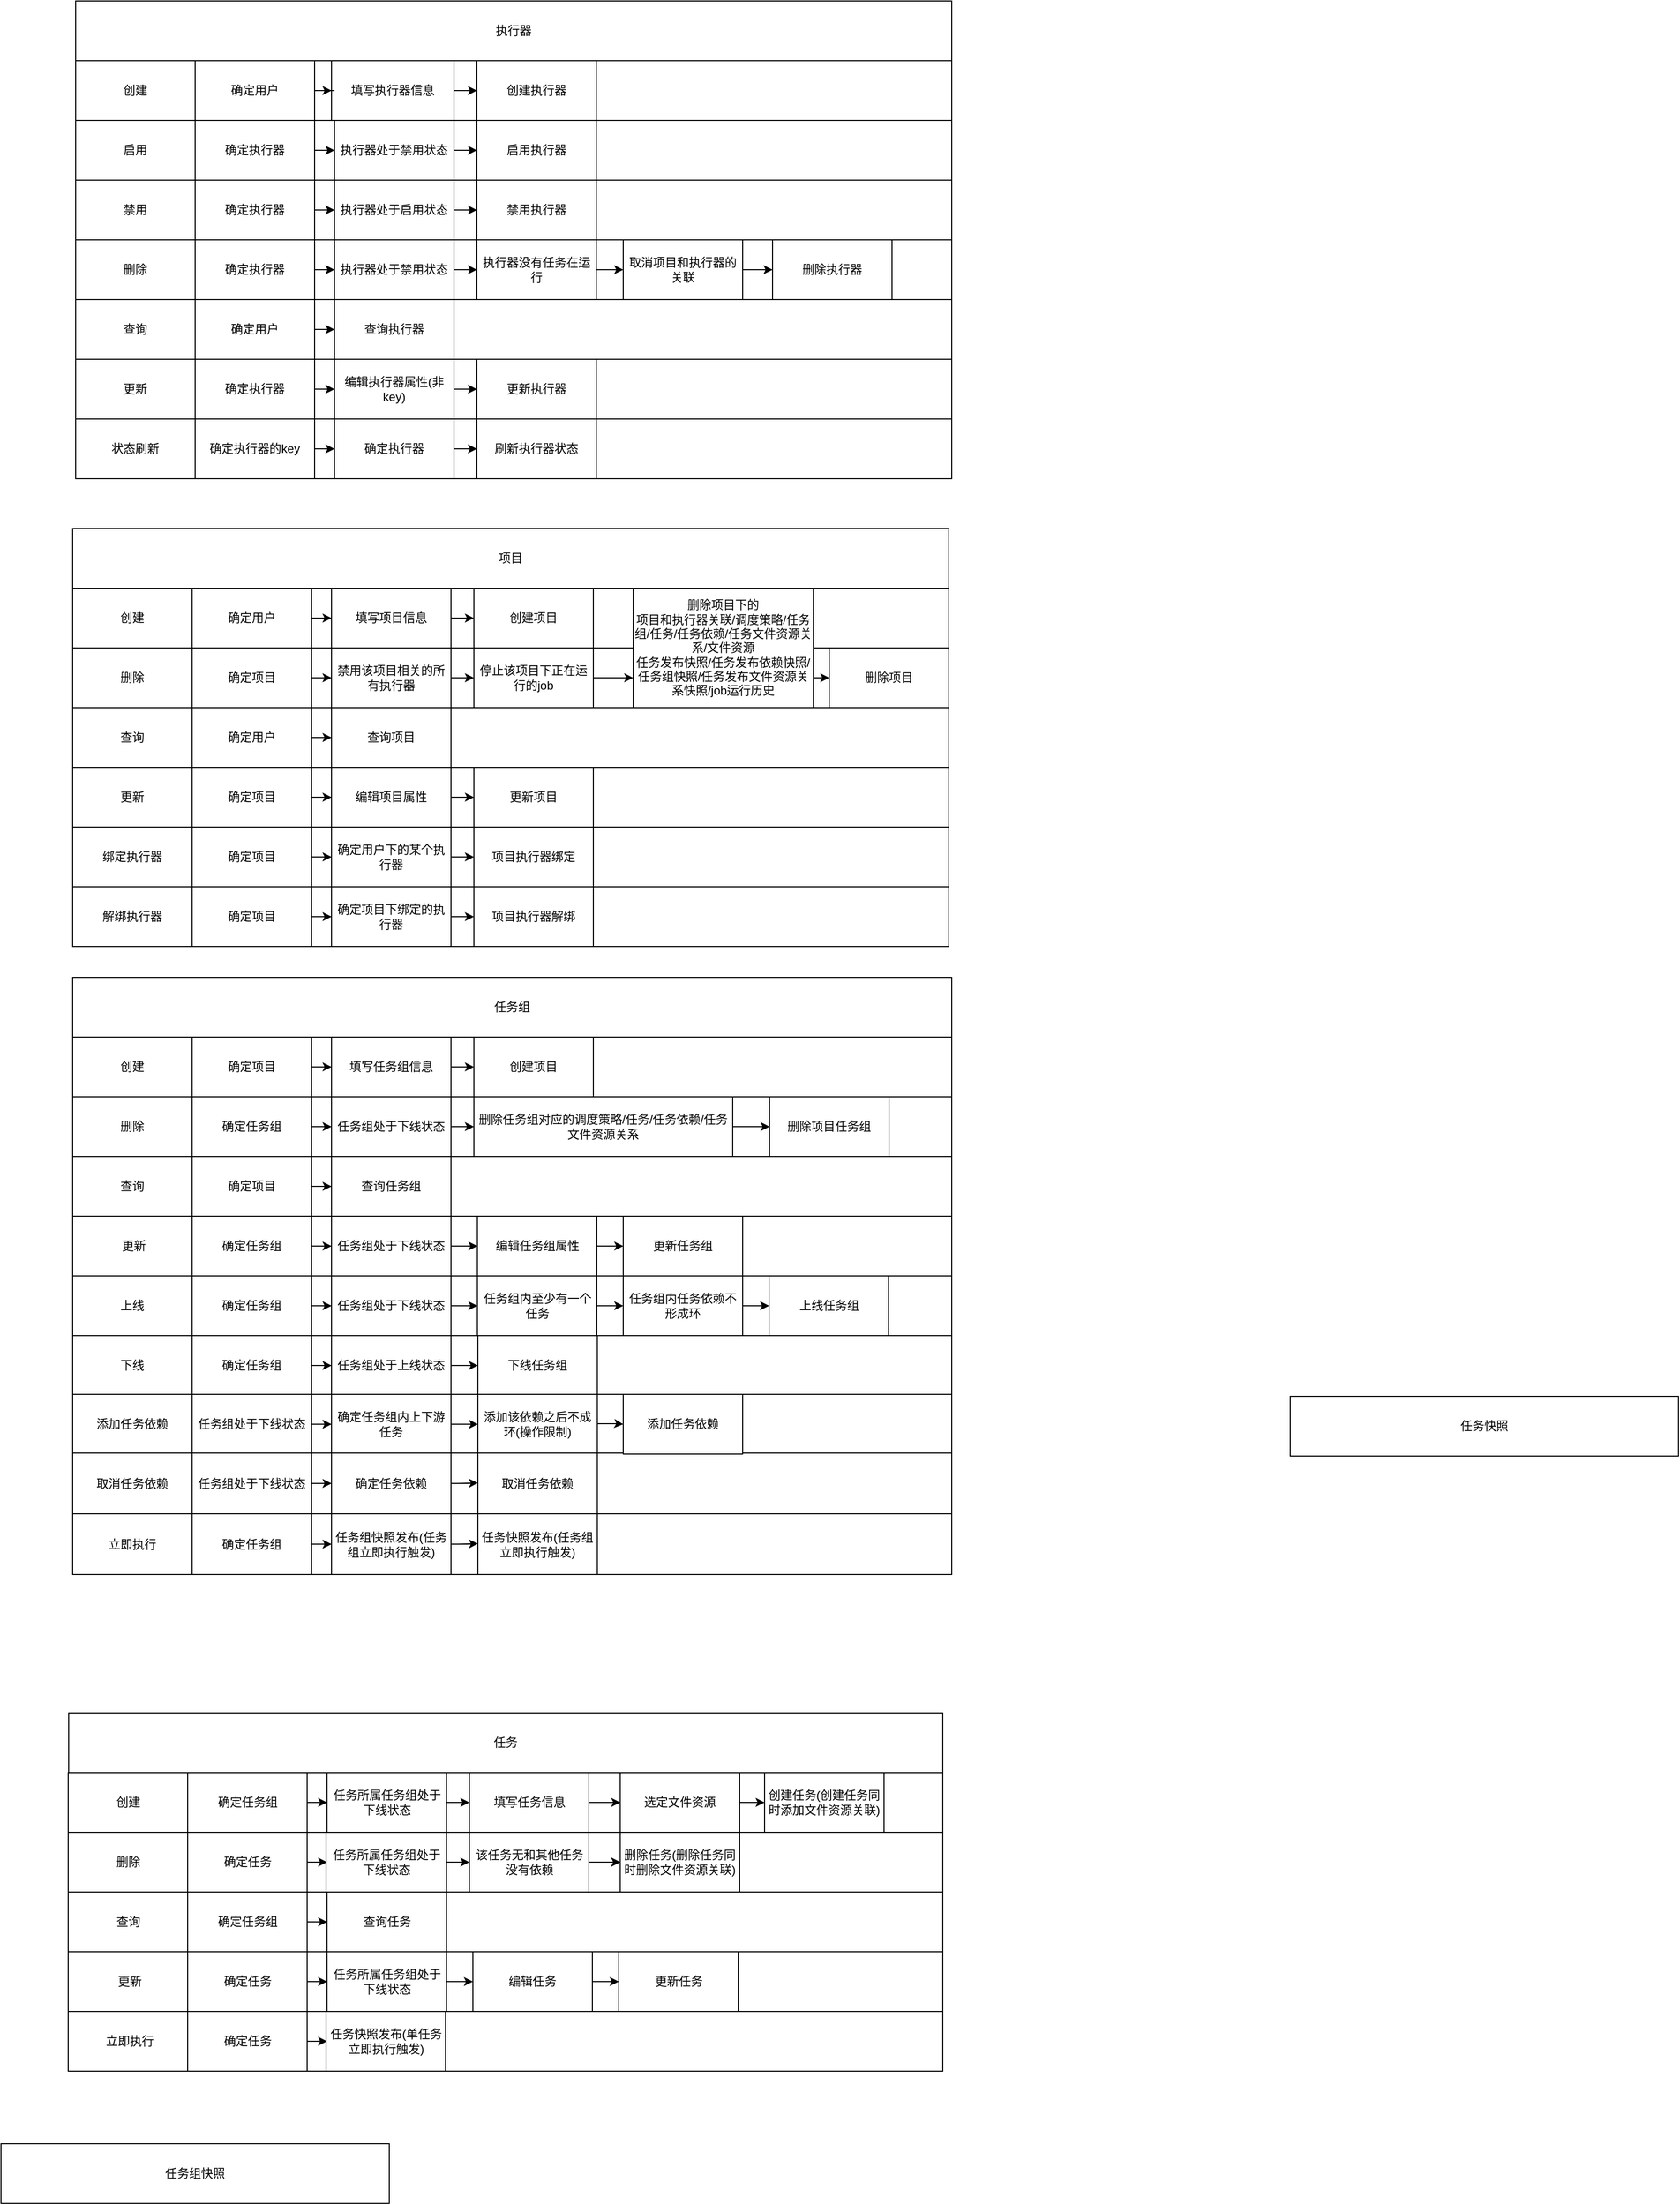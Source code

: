 <mxfile pages="1" version="11.2.5" type="github"><diagram id="QJy8FBquUg6471CI0mbo" name="Page-1"><mxGraphModel dx="2249" dy="1917" grid="1" gridSize="10" guides="1" tooltips="1" connect="1" arrows="1" fold="1" page="1" pageScale="1" pageWidth="827" pageHeight="1169" math="0" shadow="0"><root><mxCell id="0"/><mxCell id="1" parent="0"/><mxCell id="0YfJbAxWY2kfpbJMo5Ti-34" value="" style="rounded=0;whiteSpace=wrap;html=1;" vertex="1" parent="1"><mxGeometry x="-50" y="-400" width="880" height="420" as="geometry"/></mxCell><mxCell id="0YfJbAxWY2kfpbJMo5Ti-8" value="创建" style="rounded=0;whiteSpace=wrap;html=1;" vertex="1" parent="1"><mxGeometry x="-50" y="-400" width="120" height="60" as="geometry"/></mxCell><mxCell id="0YfJbAxWY2kfpbJMo5Ti-10" value="启用" style="rounded=0;whiteSpace=wrap;html=1;" vertex="1" parent="1"><mxGeometry x="-50" y="-340" width="120" height="60" as="geometry"/></mxCell><mxCell id="0YfJbAxWY2kfpbJMo5Ti-15" value="删除" style="rounded=0;whiteSpace=wrap;html=1;" vertex="1" parent="1"><mxGeometry x="-50" y="-220" width="120" height="60" as="geometry"/></mxCell><mxCell id="0YfJbAxWY2kfpbJMo5Ti-26" value="执行器" style="rounded=0;whiteSpace=wrap;html=1;" vertex="1" parent="1"><mxGeometry x="-50" y="-460" width="880" height="60" as="geometry"/></mxCell><mxCell id="0YfJbAxWY2kfpbJMo5Ti-27" value="项目" style="rounded=0;whiteSpace=wrap;html=1;" vertex="1" parent="1"><mxGeometry x="-53" y="70" width="880" height="60" as="geometry"/></mxCell><mxCell id="0YfJbAxWY2kfpbJMo5Ti-28" value="任务组" style="rounded=0;whiteSpace=wrap;html=1;" vertex="1" parent="1"><mxGeometry x="-53" y="521" width="883" height="60" as="geometry"/></mxCell><mxCell id="0YfJbAxWY2kfpbJMo5Ti-30" value="任务组快照" style="rounded=0;whiteSpace=wrap;html=1;" vertex="1" parent="1"><mxGeometry x="-125" y="1693" width="390" height="60" as="geometry"/></mxCell><mxCell id="0YfJbAxWY2kfpbJMo5Ti-31" value="任务快照" style="rounded=0;whiteSpace=wrap;html=1;" vertex="1" parent="1"><mxGeometry x="1170" y="942" width="390" height="60" as="geometry"/></mxCell><mxCell id="0YfJbAxWY2kfpbJMo5Ti-35" value="状态刷新" style="rounded=0;whiteSpace=wrap;html=1;" vertex="1" parent="1"><mxGeometry x="-50" y="-40" width="120" height="60" as="geometry"/></mxCell><mxCell id="0YfJbAxWY2kfpbJMo5Ti-36" value="查询" style="rounded=0;whiteSpace=wrap;html=1;" vertex="1" parent="1"><mxGeometry x="-50" y="-160" width="120" height="60" as="geometry"/></mxCell><mxCell id="0YfJbAxWY2kfpbJMo5Ti-43" value="" style="rounded=0;whiteSpace=wrap;html=1;" vertex="1" parent="1"><mxGeometry x="70" y="-400" width="760" height="60" as="geometry"/></mxCell><mxCell id="0YfJbAxWY2kfpbJMo5Ti-45" style="edgeStyle=orthogonalEdgeStyle;rounded=0;orthogonalLoop=1;jettySize=auto;html=1;entryX=0;entryY=0.5;entryDx=0;entryDy=0;" edge="1" parent="1" source="0YfJbAxWY2kfpbJMo5Ti-11" target="0YfJbAxWY2kfpbJMo5Ti-44"><mxGeometry relative="1" as="geometry"/></mxCell><mxCell id="0YfJbAxWY2kfpbJMo5Ti-11" value="填写执行器信息" style="rounded=0;whiteSpace=wrap;html=1;" vertex="1" parent="1"><mxGeometry x="207" y="-400" width="123" height="60" as="geometry"/></mxCell><mxCell id="0YfJbAxWY2kfpbJMo5Ti-44" value="创建执行器" style="rounded=0;whiteSpace=wrap;html=1;" vertex="1" parent="1"><mxGeometry x="353" y="-400" width="120" height="60" as="geometry"/></mxCell><mxCell id="0YfJbAxWY2kfpbJMo5Ti-46" value="" style="rounded=0;whiteSpace=wrap;html=1;" vertex="1" parent="1"><mxGeometry x="70" y="-340" width="760" height="60" as="geometry"/></mxCell><mxCell id="0YfJbAxWY2kfpbJMo5Ti-69" style="edgeStyle=orthogonalEdgeStyle;rounded=0;orthogonalLoop=1;jettySize=auto;html=1;entryX=0;entryY=0.5;entryDx=0;entryDy=0;" edge="1" parent="1" source="0YfJbAxWY2kfpbJMo5Ti-47" target="0YfJbAxWY2kfpbJMo5Ti-54"><mxGeometry relative="1" as="geometry"/></mxCell><mxCell id="0YfJbAxWY2kfpbJMo5Ti-47" value="确定执行器" style="rounded=0;whiteSpace=wrap;html=1;" vertex="1" parent="1"><mxGeometry x="70" y="-340" width="120" height="60" as="geometry"/></mxCell><mxCell id="0YfJbAxWY2kfpbJMo5Ti-48" value="启用执行器" style="rounded=0;whiteSpace=wrap;html=1;" vertex="1" parent="1"><mxGeometry x="353" y="-340" width="120" height="60" as="geometry"/></mxCell><mxCell id="0YfJbAxWY2kfpbJMo5Ti-50" value="" style="rounded=0;whiteSpace=wrap;html=1;" vertex="1" parent="1"><mxGeometry x="70" y="-220" width="760" height="60" as="geometry"/></mxCell><mxCell id="0YfJbAxWY2kfpbJMo5Ti-57" style="edgeStyle=orthogonalEdgeStyle;rounded=0;orthogonalLoop=1;jettySize=auto;html=1;entryX=0;entryY=0.5;entryDx=0;entryDy=0;" edge="1" parent="1" source="0YfJbAxWY2kfpbJMo5Ti-51" target="0YfJbAxWY2kfpbJMo5Ti-52"><mxGeometry relative="1" as="geometry"/></mxCell><mxCell id="0YfJbAxWY2kfpbJMo5Ti-51" value="确定执行器" style="rounded=0;whiteSpace=wrap;html=1;" vertex="1" parent="1"><mxGeometry x="70" y="-220" width="120" height="60" as="geometry"/></mxCell><mxCell id="0YfJbAxWY2kfpbJMo5Ti-59" style="edgeStyle=orthogonalEdgeStyle;rounded=0;orthogonalLoop=1;jettySize=auto;html=1;entryX=0;entryY=0.5;entryDx=0;entryDy=0;" edge="1" parent="1" source="0YfJbAxWY2kfpbJMo5Ti-52" target="0YfJbAxWY2kfpbJMo5Ti-58"><mxGeometry relative="1" as="geometry"/></mxCell><mxCell id="0YfJbAxWY2kfpbJMo5Ti-52" value="执行器处于禁用状态" style="rounded=0;whiteSpace=wrap;html=1;" vertex="1" parent="1"><mxGeometry x="210" y="-220" width="120" height="60" as="geometry"/></mxCell><mxCell id="0YfJbAxWY2kfpbJMo5Ti-62" style="edgeStyle=orthogonalEdgeStyle;rounded=0;orthogonalLoop=1;jettySize=auto;html=1;entryX=0;entryY=0.5;entryDx=0;entryDy=0;" edge="1" parent="1" source="0YfJbAxWY2kfpbJMo5Ti-53" target="0YfJbAxWY2kfpbJMo5Ti-60"><mxGeometry relative="1" as="geometry"/></mxCell><mxCell id="0YfJbAxWY2kfpbJMo5Ti-53" value="取消项目和执行器的关联" style="rounded=0;whiteSpace=wrap;html=1;" vertex="1" parent="1"><mxGeometry x="500" y="-220" width="120" height="60" as="geometry"/></mxCell><mxCell id="0YfJbAxWY2kfpbJMo5Ti-70" style="edgeStyle=orthogonalEdgeStyle;rounded=0;orthogonalLoop=1;jettySize=auto;html=1;entryX=0;entryY=0.5;entryDx=0;entryDy=0;" edge="1" parent="1" source="0YfJbAxWY2kfpbJMo5Ti-54" target="0YfJbAxWY2kfpbJMo5Ti-48"><mxGeometry relative="1" as="geometry"/></mxCell><mxCell id="0YfJbAxWY2kfpbJMo5Ti-54" value="执行器处于禁用状态" style="rounded=0;whiteSpace=wrap;html=1;" vertex="1" parent="1"><mxGeometry x="210" y="-340" width="120" height="60" as="geometry"/></mxCell><mxCell id="0YfJbAxWY2kfpbJMo5Ti-61" style="edgeStyle=orthogonalEdgeStyle;rounded=0;orthogonalLoop=1;jettySize=auto;html=1;entryX=0;entryY=0.5;entryDx=0;entryDy=0;" edge="1" parent="1" source="0YfJbAxWY2kfpbJMo5Ti-58" target="0YfJbAxWY2kfpbJMo5Ti-53"><mxGeometry relative="1" as="geometry"/></mxCell><mxCell id="0YfJbAxWY2kfpbJMo5Ti-58" value="执行器没有任务在运行" style="rounded=0;whiteSpace=wrap;html=1;" vertex="1" parent="1"><mxGeometry x="353" y="-220" width="120" height="60" as="geometry"/></mxCell><mxCell id="0YfJbAxWY2kfpbJMo5Ti-60" value="删除执行器" style="rounded=0;whiteSpace=wrap;html=1;" vertex="1" parent="1"><mxGeometry x="650" y="-220" width="120" height="60" as="geometry"/></mxCell><mxCell id="0YfJbAxWY2kfpbJMo5Ti-63" value="" style="rounded=0;whiteSpace=wrap;html=1;" vertex="1" parent="1"><mxGeometry x="70" y="-160" width="760" height="60" as="geometry"/></mxCell><mxCell id="0YfJbAxWY2kfpbJMo5Ti-64" value="查询执行器" style="rounded=0;whiteSpace=wrap;html=1;" vertex="1" parent="1"><mxGeometry x="210" y="-160" width="120" height="60" as="geometry"/></mxCell><mxCell id="0YfJbAxWY2kfpbJMo5Ti-66" style="edgeStyle=orthogonalEdgeStyle;rounded=0;orthogonalLoop=1;jettySize=auto;html=1;entryX=0;entryY=0.5;entryDx=0;entryDy=0;" edge="1" parent="1" source="0YfJbAxWY2kfpbJMo5Ti-65" target="0YfJbAxWY2kfpbJMo5Ti-64"><mxGeometry relative="1" as="geometry"/></mxCell><mxCell id="0YfJbAxWY2kfpbJMo5Ti-65" value="确定用户" style="rounded=0;whiteSpace=wrap;html=1;" vertex="1" parent="1"><mxGeometry x="70" y="-160" width="120" height="60" as="geometry"/></mxCell><mxCell id="0YfJbAxWY2kfpbJMo5Ti-67" value="禁用" style="rounded=0;whiteSpace=wrap;html=1;" vertex="1" parent="1"><mxGeometry x="-50" y="-280" width="120" height="60" as="geometry"/></mxCell><mxCell id="0YfJbAxWY2kfpbJMo5Ti-68" value="" style="rounded=0;whiteSpace=wrap;html=1;" vertex="1" parent="1"><mxGeometry x="70" y="-280" width="760" height="60" as="geometry"/></mxCell><mxCell id="0YfJbAxWY2kfpbJMo5Ti-75" style="edgeStyle=orthogonalEdgeStyle;rounded=0;orthogonalLoop=1;jettySize=auto;html=1;entryX=0;entryY=0.5;entryDx=0;entryDy=0;" edge="1" parent="1" source="0YfJbAxWY2kfpbJMo5Ti-71" target="0YfJbAxWY2kfpbJMo5Ti-72"><mxGeometry relative="1" as="geometry"/></mxCell><mxCell id="0YfJbAxWY2kfpbJMo5Ti-71" value="确定执行器" style="rounded=0;whiteSpace=wrap;html=1;" vertex="1" parent="1"><mxGeometry x="70" y="-280" width="120" height="60" as="geometry"/></mxCell><mxCell id="0YfJbAxWY2kfpbJMo5Ti-74" style="edgeStyle=orthogonalEdgeStyle;rounded=0;orthogonalLoop=1;jettySize=auto;html=1;entryX=0;entryY=0.5;entryDx=0;entryDy=0;" edge="1" parent="1" source="0YfJbAxWY2kfpbJMo5Ti-72" target="0YfJbAxWY2kfpbJMo5Ti-73"><mxGeometry relative="1" as="geometry"/></mxCell><mxCell id="0YfJbAxWY2kfpbJMo5Ti-72" value="执行器处于启用状态" style="rounded=0;whiteSpace=wrap;html=1;" vertex="1" parent="1"><mxGeometry x="210" y="-280" width="120" height="60" as="geometry"/></mxCell><mxCell id="0YfJbAxWY2kfpbJMo5Ti-73" value="禁用执行器" style="rounded=0;whiteSpace=wrap;html=1;" vertex="1" parent="1"><mxGeometry x="353" y="-280" width="120" height="60" as="geometry"/></mxCell><mxCell id="0YfJbAxWY2kfpbJMo5Ti-76" value="更新" style="rounded=0;whiteSpace=wrap;html=1;" vertex="1" parent="1"><mxGeometry x="-50" y="-100" width="120" height="60" as="geometry"/></mxCell><mxCell id="0YfJbAxWY2kfpbJMo5Ti-77" value="" style="rounded=0;whiteSpace=wrap;html=1;" vertex="1" parent="1"><mxGeometry x="70" y="-100" width="760" height="60" as="geometry"/></mxCell><mxCell id="0YfJbAxWY2kfpbJMo5Ti-80" style="edgeStyle=orthogonalEdgeStyle;rounded=0;orthogonalLoop=1;jettySize=auto;html=1;entryX=0;entryY=0.5;entryDx=0;entryDy=0;" edge="1" parent="1" source="0YfJbAxWY2kfpbJMo5Ti-78" target="0YfJbAxWY2kfpbJMo5Ti-79"><mxGeometry relative="1" as="geometry"/></mxCell><mxCell id="0YfJbAxWY2kfpbJMo5Ti-78" value="确定执行器" style="rounded=0;whiteSpace=wrap;html=1;" vertex="1" parent="1"><mxGeometry x="70" y="-100" width="120" height="60" as="geometry"/></mxCell><mxCell id="0YfJbAxWY2kfpbJMo5Ti-82" style="edgeStyle=orthogonalEdgeStyle;rounded=0;orthogonalLoop=1;jettySize=auto;html=1;entryX=0;entryY=0.5;entryDx=0;entryDy=0;" edge="1" parent="1" source="0YfJbAxWY2kfpbJMo5Ti-79" target="0YfJbAxWY2kfpbJMo5Ti-81"><mxGeometry relative="1" as="geometry"/></mxCell><mxCell id="0YfJbAxWY2kfpbJMo5Ti-79" value="编辑执行器属性(非key)" style="rounded=0;whiteSpace=wrap;html=1;" vertex="1" parent="1"><mxGeometry x="210" y="-100" width="120" height="60" as="geometry"/></mxCell><mxCell id="0YfJbAxWY2kfpbJMo5Ti-81" value="更新执行器" style="rounded=0;whiteSpace=wrap;html=1;" vertex="1" parent="1"><mxGeometry x="353" y="-100" width="120" height="60" as="geometry"/></mxCell><mxCell id="0YfJbAxWY2kfpbJMo5Ti-83" value="" style="rounded=0;whiteSpace=wrap;html=1;" vertex="1" parent="1"><mxGeometry x="70" y="-40" width="760" height="60" as="geometry"/></mxCell><mxCell id="0YfJbAxWY2kfpbJMo5Ti-86" style="edgeStyle=orthogonalEdgeStyle;rounded=0;orthogonalLoop=1;jettySize=auto;html=1;entryX=0;entryY=0.5;entryDx=0;entryDy=0;" edge="1" parent="1" source="0YfJbAxWY2kfpbJMo5Ti-84" target="0YfJbAxWY2kfpbJMo5Ti-85"><mxGeometry relative="1" as="geometry"/></mxCell><mxCell id="0YfJbAxWY2kfpbJMo5Ti-84" value="确定执行器的key" style="rounded=0;whiteSpace=wrap;html=1;" vertex="1" parent="1"><mxGeometry x="70" y="-40" width="120" height="60" as="geometry"/></mxCell><mxCell id="0YfJbAxWY2kfpbJMo5Ti-88" style="edgeStyle=orthogonalEdgeStyle;rounded=0;orthogonalLoop=1;jettySize=auto;html=1;entryX=0;entryY=0.5;entryDx=0;entryDy=0;" edge="1" parent="1" source="0YfJbAxWY2kfpbJMo5Ti-85" target="0YfJbAxWY2kfpbJMo5Ti-87"><mxGeometry relative="1" as="geometry"/></mxCell><mxCell id="0YfJbAxWY2kfpbJMo5Ti-85" value="确定执行器" style="rounded=0;whiteSpace=wrap;html=1;" vertex="1" parent="1"><mxGeometry x="210" y="-40" width="120" height="60" as="geometry"/></mxCell><mxCell id="0YfJbAxWY2kfpbJMo5Ti-87" value="刷新执行器状态" style="rounded=0;whiteSpace=wrap;html=1;" vertex="1" parent="1"><mxGeometry x="353" y="-40" width="120" height="60" as="geometry"/></mxCell><mxCell id="0YfJbAxWY2kfpbJMo5Ti-89" value="" style="rounded=0;whiteSpace=wrap;html=1;" vertex="1" parent="1"><mxGeometry x="-53" y="130" width="880" height="360" as="geometry"/></mxCell><mxCell id="0YfJbAxWY2kfpbJMo5Ti-90" value="创建" style="rounded=0;whiteSpace=wrap;html=1;" vertex="1" parent="1"><mxGeometry x="-53" y="130" width="120" height="60" as="geometry"/></mxCell><mxCell id="0YfJbAxWY2kfpbJMo5Ti-92" value="&lt;div&gt;删除&lt;/div&gt;" style="rounded=0;whiteSpace=wrap;html=1;" vertex="1" parent="1"><mxGeometry x="-53" y="190" width="120" height="60" as="geometry"/></mxCell><mxCell id="0YfJbAxWY2kfpbJMo5Ti-94" value="查询" style="rounded=0;whiteSpace=wrap;html=1;" vertex="1" parent="1"><mxGeometry x="-53" y="250" width="120" height="60" as="geometry"/></mxCell><mxCell id="0YfJbAxWY2kfpbJMo5Ti-95" value="" style="rounded=0;whiteSpace=wrap;html=1;" vertex="1" parent="1"><mxGeometry x="67" y="130" width="760" height="60" as="geometry"/></mxCell><mxCell id="0YfJbAxWY2kfpbJMo5Ti-96" style="edgeStyle=orthogonalEdgeStyle;rounded=0;orthogonalLoop=1;jettySize=auto;html=1;entryX=0;entryY=0.5;entryDx=0;entryDy=0;" edge="1" parent="1" source="0YfJbAxWY2kfpbJMo5Ti-97" target="0YfJbAxWY2kfpbJMo5Ti-98"><mxGeometry relative="1" as="geometry"/></mxCell><mxCell id="0YfJbAxWY2kfpbJMo5Ti-97" value="填写项目信息" style="rounded=0;whiteSpace=wrap;html=1;" vertex="1" parent="1"><mxGeometry x="207" y="130" width="120" height="60" as="geometry"/></mxCell><mxCell id="0YfJbAxWY2kfpbJMo5Ti-98" value="创建项目" style="rounded=0;whiteSpace=wrap;html=1;" vertex="1" parent="1"><mxGeometry x="350" y="130" width="120" height="60" as="geometry"/></mxCell><mxCell id="0YfJbAxWY2kfpbJMo5Ti-103" value="" style="rounded=0;whiteSpace=wrap;html=1;" vertex="1" parent="1"><mxGeometry x="67" y="190" width="760" height="60" as="geometry"/></mxCell><mxCell id="0YfJbAxWY2kfpbJMo5Ti-104" style="edgeStyle=orthogonalEdgeStyle;rounded=0;orthogonalLoop=1;jettySize=auto;html=1;entryX=0;entryY=0.5;entryDx=0;entryDy=0;" edge="1" parent="1" source="0YfJbAxWY2kfpbJMo5Ti-105" target="0YfJbAxWY2kfpbJMo5Ti-107"><mxGeometry relative="1" as="geometry"/></mxCell><mxCell id="0YfJbAxWY2kfpbJMo5Ti-105" value="确定项目" style="rounded=0;whiteSpace=wrap;html=1;" vertex="1" parent="1"><mxGeometry x="67" y="190" width="120" height="60" as="geometry"/></mxCell><mxCell id="0YfJbAxWY2kfpbJMo5Ti-106" style="edgeStyle=orthogonalEdgeStyle;rounded=0;orthogonalLoop=1;jettySize=auto;html=1;entryX=0;entryY=0.5;entryDx=0;entryDy=0;" edge="1" parent="1" source="0YfJbAxWY2kfpbJMo5Ti-107" target="0YfJbAxWY2kfpbJMo5Ti-113"><mxGeometry relative="1" as="geometry"/></mxCell><mxCell id="0YfJbAxWY2kfpbJMo5Ti-107" value="禁用该项目相关的所有执行器" style="rounded=0;whiteSpace=wrap;html=1;" vertex="1" parent="1"><mxGeometry x="207" y="190" width="120" height="60" as="geometry"/></mxCell><mxCell id="0YfJbAxWY2kfpbJMo5Ti-108" style="edgeStyle=orthogonalEdgeStyle;rounded=0;orthogonalLoop=1;jettySize=auto;html=1;entryX=0;entryY=0.5;entryDx=0;entryDy=0;" edge="1" parent="1" source="0YfJbAxWY2kfpbJMo5Ti-109" target="0YfJbAxWY2kfpbJMo5Ti-114"><mxGeometry relative="1" as="geometry"/></mxCell><mxCell id="0YfJbAxWY2kfpbJMo5Ti-218" style="edgeStyle=orthogonalEdgeStyle;rounded=0;orthogonalLoop=1;jettySize=auto;html=1;entryX=0;entryY=0.75;entryDx=0;entryDy=0;" edge="1" parent="1" source="0YfJbAxWY2kfpbJMo5Ti-113" target="0YfJbAxWY2kfpbJMo5Ti-109"><mxGeometry relative="1" as="geometry"/></mxCell><mxCell id="0YfJbAxWY2kfpbJMo5Ti-113" value="停止该项目下正在运行的job" style="rounded=0;whiteSpace=wrap;html=1;" vertex="1" parent="1"><mxGeometry x="350" y="190" width="120" height="60" as="geometry"/></mxCell><mxCell id="0YfJbAxWY2kfpbJMo5Ti-114" value="删除项目" style="rounded=0;whiteSpace=wrap;html=1;" vertex="1" parent="1"><mxGeometry x="707" y="190" width="120" height="60" as="geometry"/></mxCell><mxCell id="0YfJbAxWY2kfpbJMo5Ti-115" value="" style="rounded=0;whiteSpace=wrap;html=1;" vertex="1" parent="1"><mxGeometry x="67" y="250" width="760" height="60" as="geometry"/></mxCell><mxCell id="0YfJbAxWY2kfpbJMo5Ti-116" value="查询项目" style="rounded=0;whiteSpace=wrap;html=1;" vertex="1" parent="1"><mxGeometry x="207" y="250" width="120" height="60" as="geometry"/></mxCell><mxCell id="0YfJbAxWY2kfpbJMo5Ti-117" style="edgeStyle=orthogonalEdgeStyle;rounded=0;orthogonalLoop=1;jettySize=auto;html=1;entryX=0;entryY=0.5;entryDx=0;entryDy=0;" edge="1" parent="1" source="0YfJbAxWY2kfpbJMo5Ti-118" target="0YfJbAxWY2kfpbJMo5Ti-116"><mxGeometry relative="1" as="geometry"/></mxCell><mxCell id="0YfJbAxWY2kfpbJMo5Ti-118" value="确定用户" style="rounded=0;whiteSpace=wrap;html=1;" vertex="1" parent="1"><mxGeometry x="67" y="250" width="120" height="60" as="geometry"/></mxCell><mxCell id="0YfJbAxWY2kfpbJMo5Ti-126" value="更新" style="rounded=0;whiteSpace=wrap;html=1;" vertex="1" parent="1"><mxGeometry x="-53" y="310" width="120" height="60" as="geometry"/></mxCell><mxCell id="0YfJbAxWY2kfpbJMo5Ti-127" value="" style="rounded=0;whiteSpace=wrap;html=1;" vertex="1" parent="1"><mxGeometry x="67" y="310" width="760" height="60" as="geometry"/></mxCell><mxCell id="0YfJbAxWY2kfpbJMo5Ti-128" style="edgeStyle=orthogonalEdgeStyle;rounded=0;orthogonalLoop=1;jettySize=auto;html=1;entryX=0;entryY=0.5;entryDx=0;entryDy=0;" edge="1" parent="1" source="0YfJbAxWY2kfpbJMo5Ti-129" target="0YfJbAxWY2kfpbJMo5Ti-131"><mxGeometry relative="1" as="geometry"/></mxCell><mxCell id="0YfJbAxWY2kfpbJMo5Ti-129" value="确定项目" style="rounded=0;whiteSpace=wrap;html=1;" vertex="1" parent="1"><mxGeometry x="67" y="310" width="120" height="60" as="geometry"/></mxCell><mxCell id="0YfJbAxWY2kfpbJMo5Ti-130" style="edgeStyle=orthogonalEdgeStyle;rounded=0;orthogonalLoop=1;jettySize=auto;html=1;entryX=0;entryY=0.5;entryDx=0;entryDy=0;" edge="1" parent="1" source="0YfJbAxWY2kfpbJMo5Ti-131" target="0YfJbAxWY2kfpbJMo5Ti-132"><mxGeometry relative="1" as="geometry"/></mxCell><mxCell id="0YfJbAxWY2kfpbJMo5Ti-131" value="编辑项目属性" style="rounded=0;whiteSpace=wrap;html=1;" vertex="1" parent="1"><mxGeometry x="207" y="310" width="120" height="60" as="geometry"/></mxCell><mxCell id="0YfJbAxWY2kfpbJMo5Ti-132" value="更新项目" style="rounded=0;whiteSpace=wrap;html=1;" vertex="1" parent="1"><mxGeometry x="350" y="310" width="120" height="60" as="geometry"/></mxCell><mxCell id="0YfJbAxWY2kfpbJMo5Ti-140" style="edgeStyle=orthogonalEdgeStyle;rounded=0;orthogonalLoop=1;jettySize=auto;html=1;entryX=0;entryY=0.5;entryDx=0;entryDy=0;" edge="1" parent="1" source="0YfJbAxWY2kfpbJMo5Ti-139" target="0YfJbAxWY2kfpbJMo5Ti-11"><mxGeometry relative="1" as="geometry"/></mxCell><mxCell id="0YfJbAxWY2kfpbJMo5Ti-139" value="确定用户" style="rounded=0;whiteSpace=wrap;html=1;" vertex="1" parent="1"><mxGeometry x="70" y="-400" width="120" height="60" as="geometry"/></mxCell><mxCell id="0YfJbAxWY2kfpbJMo5Ti-142" style="edgeStyle=orthogonalEdgeStyle;rounded=0;orthogonalLoop=1;jettySize=auto;html=1;entryX=0;entryY=0.5;entryDx=0;entryDy=0;" edge="1" parent="1" source="0YfJbAxWY2kfpbJMo5Ti-141" target="0YfJbAxWY2kfpbJMo5Ti-97"><mxGeometry relative="1" as="geometry"/></mxCell><mxCell id="0YfJbAxWY2kfpbJMo5Ti-141" value="确定用户" style="rounded=0;whiteSpace=wrap;html=1;" vertex="1" parent="1"><mxGeometry x="67" y="130" width="120" height="60" as="geometry"/></mxCell><mxCell id="0YfJbAxWY2kfpbJMo5Ti-143" value="" style="rounded=0;whiteSpace=wrap;html=1;" vertex="1" parent="1"><mxGeometry x="-53" y="581" width="880" height="539" as="geometry"/></mxCell><mxCell id="0YfJbAxWY2kfpbJMo5Ti-144" value="创建" style="rounded=0;whiteSpace=wrap;html=1;" vertex="1" parent="1"><mxGeometry x="-53" y="581" width="120" height="60" as="geometry"/></mxCell><mxCell id="0YfJbAxWY2kfpbJMo5Ti-145" value="&lt;div&gt;删除&lt;/div&gt;" style="rounded=0;whiteSpace=wrap;html=1;" vertex="1" parent="1"><mxGeometry x="-53" y="641" width="120" height="60" as="geometry"/></mxCell><mxCell id="0YfJbAxWY2kfpbJMo5Ti-146" value="查询" style="rounded=0;whiteSpace=wrap;html=1;" vertex="1" parent="1"><mxGeometry x="-53" y="701" width="120" height="60" as="geometry"/></mxCell><mxCell id="0YfJbAxWY2kfpbJMo5Ti-147" value="" style="rounded=0;whiteSpace=wrap;html=1;" vertex="1" parent="1"><mxGeometry x="67" y="581" width="763" height="60" as="geometry"/></mxCell><mxCell id="0YfJbAxWY2kfpbJMo5Ti-148" style="edgeStyle=orthogonalEdgeStyle;rounded=0;orthogonalLoop=1;jettySize=auto;html=1;entryX=0;entryY=0.5;entryDx=0;entryDy=0;" edge="1" parent="1" source="0YfJbAxWY2kfpbJMo5Ti-149" target="0YfJbAxWY2kfpbJMo5Ti-150"><mxGeometry relative="1" as="geometry"/></mxCell><mxCell id="0YfJbAxWY2kfpbJMo5Ti-149" value="填写任务组信息" style="rounded=0;whiteSpace=wrap;html=1;" vertex="1" parent="1"><mxGeometry x="207" y="581" width="120" height="60" as="geometry"/></mxCell><mxCell id="0YfJbAxWY2kfpbJMo5Ti-150" value="创建项目" style="rounded=0;whiteSpace=wrap;html=1;" vertex="1" parent="1"><mxGeometry x="350" y="581" width="120" height="60" as="geometry"/></mxCell><mxCell id="0YfJbAxWY2kfpbJMo5Ti-151" value="" style="rounded=0;whiteSpace=wrap;html=1;" vertex="1" parent="1"><mxGeometry x="67" y="641" width="763" height="60" as="geometry"/></mxCell><mxCell id="0YfJbAxWY2kfpbJMo5Ti-152" style="edgeStyle=orthogonalEdgeStyle;rounded=0;orthogonalLoop=1;jettySize=auto;html=1;entryX=0;entryY=0.5;entryDx=0;entryDy=0;" edge="1" parent="1" source="0YfJbAxWY2kfpbJMo5Ti-153" target="0YfJbAxWY2kfpbJMo5Ti-155"><mxGeometry relative="1" as="geometry"/></mxCell><mxCell id="0YfJbAxWY2kfpbJMo5Ti-153" value="确定任务组" style="rounded=0;whiteSpace=wrap;html=1;" vertex="1" parent="1"><mxGeometry x="67" y="641" width="120" height="60" as="geometry"/></mxCell><mxCell id="0YfJbAxWY2kfpbJMo5Ti-154" style="edgeStyle=orthogonalEdgeStyle;rounded=0;orthogonalLoop=1;jettySize=auto;html=1;entryX=0;entryY=0.5;entryDx=0;entryDy=0;" edge="1" parent="1" source="0YfJbAxWY2kfpbJMo5Ti-155" target="0YfJbAxWY2kfpbJMo5Ti-159"><mxGeometry relative="1" as="geometry"/></mxCell><mxCell id="0YfJbAxWY2kfpbJMo5Ti-155" value="任务组处于下线状态" style="rounded=0;whiteSpace=wrap;html=1;" vertex="1" parent="1"><mxGeometry x="207" y="641" width="120" height="60" as="geometry"/></mxCell><mxCell id="0YfJbAxWY2kfpbJMo5Ti-175" style="edgeStyle=orthogonalEdgeStyle;rounded=0;orthogonalLoop=1;jettySize=auto;html=1;entryX=0;entryY=0.5;entryDx=0;entryDy=0;" edge="1" parent="1" source="0YfJbAxWY2kfpbJMo5Ti-159" target="0YfJbAxWY2kfpbJMo5Ti-160"><mxGeometry relative="1" as="geometry"/></mxCell><mxCell id="0YfJbAxWY2kfpbJMo5Ti-159" value="删除任务组对应的调度策略/任务/任务依赖/任务文件资源关系" style="rounded=0;whiteSpace=wrap;html=1;" vertex="1" parent="1"><mxGeometry x="350" y="641" width="260" height="60" as="geometry"/></mxCell><mxCell id="0YfJbAxWY2kfpbJMo5Ti-160" value="删除项目任务组" style="rounded=0;whiteSpace=wrap;html=1;" vertex="1" parent="1"><mxGeometry x="647" y="641" width="120" height="60" as="geometry"/></mxCell><mxCell id="0YfJbAxWY2kfpbJMo5Ti-161" value="" style="rounded=0;whiteSpace=wrap;html=1;" vertex="1" parent="1"><mxGeometry x="67" y="701" width="763" height="60" as="geometry"/></mxCell><mxCell id="0YfJbAxWY2kfpbJMo5Ti-162" value="查询任务组" style="rounded=0;whiteSpace=wrap;html=1;" vertex="1" parent="1"><mxGeometry x="207" y="701" width="120" height="60" as="geometry"/></mxCell><mxCell id="0YfJbAxWY2kfpbJMo5Ti-163" style="edgeStyle=orthogonalEdgeStyle;rounded=0;orthogonalLoop=1;jettySize=auto;html=1;entryX=0;entryY=0.5;entryDx=0;entryDy=0;" edge="1" parent="1" source="0YfJbAxWY2kfpbJMo5Ti-164" target="0YfJbAxWY2kfpbJMo5Ti-162"><mxGeometry relative="1" as="geometry"/></mxCell><mxCell id="0YfJbAxWY2kfpbJMo5Ti-164" value="确定项目" style="rounded=0;whiteSpace=wrap;html=1;" vertex="1" parent="1"><mxGeometry x="67" y="701" width="120" height="60" as="geometry"/></mxCell><mxCell id="0YfJbAxWY2kfpbJMo5Ti-165" value="更新" style="rounded=0;whiteSpace=wrap;html=1;" vertex="1" parent="1"><mxGeometry x="-53" y="761" width="123" height="60" as="geometry"/></mxCell><mxCell id="0YfJbAxWY2kfpbJMo5Ti-166" value="" style="rounded=0;whiteSpace=wrap;html=1;" vertex="1" parent="1"><mxGeometry x="67" y="761" width="763" height="60" as="geometry"/></mxCell><mxCell id="0YfJbAxWY2kfpbJMo5Ti-177" style="edgeStyle=orthogonalEdgeStyle;rounded=0;orthogonalLoop=1;jettySize=auto;html=1;entryX=0;entryY=0.5;entryDx=0;entryDy=0;" edge="1" parent="1" source="0YfJbAxWY2kfpbJMo5Ti-168" target="0YfJbAxWY2kfpbJMo5Ti-176"><mxGeometry relative="1" as="geometry"/></mxCell><mxCell id="0YfJbAxWY2kfpbJMo5Ti-168" value="确定任务组" style="rounded=0;whiteSpace=wrap;html=1;" vertex="1" parent="1"><mxGeometry x="67" y="761" width="120" height="60" as="geometry"/></mxCell><mxCell id="0YfJbAxWY2kfpbJMo5Ti-169" style="edgeStyle=orthogonalEdgeStyle;rounded=0;orthogonalLoop=1;jettySize=auto;html=1;entryX=0;entryY=0.5;entryDx=0;entryDy=0;" edge="1" parent="1" source="0YfJbAxWY2kfpbJMo5Ti-170" target="0YfJbAxWY2kfpbJMo5Ti-171"><mxGeometry relative="1" as="geometry"/></mxCell><mxCell id="0YfJbAxWY2kfpbJMo5Ti-170" value="编辑任务组属性" style="rounded=0;whiteSpace=wrap;html=1;" vertex="1" parent="1"><mxGeometry x="353.5" y="761" width="120" height="60" as="geometry"/></mxCell><mxCell id="0YfJbAxWY2kfpbJMo5Ti-171" value="更新任务组" style="rounded=0;whiteSpace=wrap;html=1;" vertex="1" parent="1"><mxGeometry x="500" y="761" width="120" height="60" as="geometry"/></mxCell><mxCell id="0YfJbAxWY2kfpbJMo5Ti-172" style="edgeStyle=orthogonalEdgeStyle;rounded=0;orthogonalLoop=1;jettySize=auto;html=1;entryX=0;entryY=0.5;entryDx=0;entryDy=0;" edge="1" parent="1" source="0YfJbAxWY2kfpbJMo5Ti-173" target="0YfJbAxWY2kfpbJMo5Ti-149"><mxGeometry relative="1" as="geometry"/></mxCell><mxCell id="0YfJbAxWY2kfpbJMo5Ti-173" value="确定项目" style="rounded=0;whiteSpace=wrap;html=1;" vertex="1" parent="1"><mxGeometry x="67" y="581" width="120" height="60" as="geometry"/></mxCell><mxCell id="0YfJbAxWY2kfpbJMo5Ti-178" style="edgeStyle=orthogonalEdgeStyle;rounded=0;orthogonalLoop=1;jettySize=auto;html=1;entryX=0;entryY=0.5;entryDx=0;entryDy=0;" edge="1" parent="1" source="0YfJbAxWY2kfpbJMo5Ti-176" target="0YfJbAxWY2kfpbJMo5Ti-170"><mxGeometry relative="1" as="geometry"/></mxCell><mxCell id="0YfJbAxWY2kfpbJMo5Ti-176" value="任务组处于下线状态" style="rounded=0;whiteSpace=wrap;html=1;" vertex="1" parent="1"><mxGeometry x="207" y="761" width="120" height="60" as="geometry"/></mxCell><mxCell id="0YfJbAxWY2kfpbJMo5Ti-179" value="上线" style="rounded=0;whiteSpace=wrap;html=1;" vertex="1" parent="1"><mxGeometry x="-53" y="821" width="120" height="60" as="geometry"/></mxCell><mxCell id="0YfJbAxWY2kfpbJMo5Ti-180" value="" style="rounded=0;whiteSpace=wrap;html=1;" vertex="1" parent="1"><mxGeometry x="67" y="821" width="763" height="60" as="geometry"/></mxCell><mxCell id="0YfJbAxWY2kfpbJMo5Ti-194" style="edgeStyle=orthogonalEdgeStyle;rounded=0;orthogonalLoop=1;jettySize=auto;html=1;entryX=0;entryY=0.5;entryDx=0;entryDy=0;" edge="1" parent="1" source="0YfJbAxWY2kfpbJMo5Ti-181" target="0YfJbAxWY2kfpbJMo5Ti-193"><mxGeometry relative="1" as="geometry"/></mxCell><mxCell id="0YfJbAxWY2kfpbJMo5Ti-181" value="任务组内至少有一个任务" style="rounded=0;whiteSpace=wrap;html=1;" vertex="1" parent="1"><mxGeometry x="353.5" y="821" width="120" height="60" as="geometry"/></mxCell><mxCell id="0YfJbAxWY2kfpbJMo5Ti-198" style="edgeStyle=orthogonalEdgeStyle;rounded=0;orthogonalLoop=1;jettySize=auto;html=1;entryX=0;entryY=0.5;entryDx=0;entryDy=0;" edge="1" parent="1" source="0YfJbAxWY2kfpbJMo5Ti-183" target="0YfJbAxWY2kfpbJMo5Ti-197"><mxGeometry relative="1" as="geometry"/></mxCell><mxCell id="0YfJbAxWY2kfpbJMo5Ti-183" value="确定任务组" style="rounded=0;whiteSpace=wrap;html=1;" vertex="1" parent="1"><mxGeometry x="67" y="821" width="120" height="60" as="geometry"/></mxCell><mxCell id="0YfJbAxWY2kfpbJMo5Ti-184" value="下线" style="rounded=0;whiteSpace=wrap;html=1;" vertex="1" parent="1"><mxGeometry x="-53" y="881" width="120" height="60" as="geometry"/></mxCell><mxCell id="0YfJbAxWY2kfpbJMo5Ti-185" value="" style="rounded=0;whiteSpace=wrap;html=1;" vertex="1" parent="1"><mxGeometry x="67" y="881" width="763" height="59" as="geometry"/></mxCell><mxCell id="0YfJbAxWY2kfpbJMo5Ti-186" style="edgeStyle=orthogonalEdgeStyle;rounded=0;orthogonalLoop=1;jettySize=auto;html=1;entryX=0;entryY=0.5;entryDx=0;entryDy=0;" edge="1" parent="1" source="0YfJbAxWY2kfpbJMo5Ti-187" target="0YfJbAxWY2kfpbJMo5Ti-192"><mxGeometry relative="1" as="geometry"/></mxCell><mxCell id="0YfJbAxWY2kfpbJMo5Ti-187" value="确定任务组" style="rounded=0;whiteSpace=wrap;html=1;" vertex="1" parent="1"><mxGeometry x="67" y="881" width="120" height="60" as="geometry"/></mxCell><mxCell id="0YfJbAxWY2kfpbJMo5Ti-188" style="edgeStyle=orthogonalEdgeStyle;rounded=0;orthogonalLoop=1;jettySize=auto;html=1;entryX=0;entryY=0.5;entryDx=0;entryDy=0;" edge="1" parent="1" target="0YfJbAxWY2kfpbJMo5Ti-190"><mxGeometry relative="1" as="geometry"><mxPoint x="473.5" y="839" as="sourcePoint"/></mxGeometry></mxCell><mxCell id="0YfJbAxWY2kfpbJMo5Ti-191" style="edgeStyle=orthogonalEdgeStyle;rounded=0;orthogonalLoop=1;jettySize=auto;html=1;entryX=0;entryY=0.5;entryDx=0;entryDy=0;" edge="1" parent="1" source="0YfJbAxWY2kfpbJMo5Ti-192"><mxGeometry relative="1" as="geometry"><mxPoint x="354" y="911" as="targetPoint"/></mxGeometry></mxCell><mxCell id="0YfJbAxWY2kfpbJMo5Ti-192" value="任务组处于上线状态" style="rounded=0;whiteSpace=wrap;html=1;" vertex="1" parent="1"><mxGeometry x="207" y="881" width="120" height="60" as="geometry"/></mxCell><mxCell id="0YfJbAxWY2kfpbJMo5Ti-196" style="edgeStyle=orthogonalEdgeStyle;rounded=0;orthogonalLoop=1;jettySize=auto;html=1;entryX=0;entryY=0.5;entryDx=0;entryDy=0;" edge="1" parent="1" source="0YfJbAxWY2kfpbJMo5Ti-193" target="0YfJbAxWY2kfpbJMo5Ti-195"><mxGeometry relative="1" as="geometry"/></mxCell><mxCell id="0YfJbAxWY2kfpbJMo5Ti-193" value="任务组内任务依赖不形成环" style="rounded=0;whiteSpace=wrap;html=1;" vertex="1" parent="1"><mxGeometry x="500" y="821" width="120" height="60" as="geometry"/></mxCell><mxCell id="0YfJbAxWY2kfpbJMo5Ti-195" value="上线任务组" style="rounded=0;whiteSpace=wrap;html=1;" vertex="1" parent="1"><mxGeometry x="646.5" y="821" width="120" height="60" as="geometry"/></mxCell><mxCell id="0YfJbAxWY2kfpbJMo5Ti-199" style="edgeStyle=orthogonalEdgeStyle;rounded=0;orthogonalLoop=1;jettySize=auto;html=1;entryX=0;entryY=0.5;entryDx=0;entryDy=0;" edge="1" parent="1" source="0YfJbAxWY2kfpbJMo5Ti-197" target="0YfJbAxWY2kfpbJMo5Ti-181"><mxGeometry relative="1" as="geometry"/></mxCell><mxCell id="0YfJbAxWY2kfpbJMo5Ti-197" value="任务组处于下线状态" style="rounded=0;whiteSpace=wrap;html=1;" vertex="1" parent="1"><mxGeometry x="207" y="821" width="120" height="60" as="geometry"/></mxCell><mxCell id="0YfJbAxWY2kfpbJMo5Ti-200" value="下线任务组" style="rounded=0;whiteSpace=wrap;html=1;" vertex="1" parent="1"><mxGeometry x="354" y="881" width="120" height="59" as="geometry"/></mxCell><mxCell id="0YfJbAxWY2kfpbJMo5Ti-202" value="绑定执行器" style="rounded=0;whiteSpace=wrap;html=1;" vertex="1" parent="1"><mxGeometry x="-53" y="370" width="120" height="60" as="geometry"/></mxCell><mxCell id="0YfJbAxWY2kfpbJMo5Ti-203" value="" style="rounded=0;whiteSpace=wrap;html=1;" vertex="1" parent="1"><mxGeometry x="67" y="370" width="760" height="60" as="geometry"/></mxCell><mxCell id="0YfJbAxWY2kfpbJMo5Ti-204" style="edgeStyle=orthogonalEdgeStyle;rounded=0;orthogonalLoop=1;jettySize=auto;html=1;entryX=0;entryY=0.5;entryDx=0;entryDy=0;" edge="1" parent="1" source="0YfJbAxWY2kfpbJMo5Ti-205" target="0YfJbAxWY2kfpbJMo5Ti-207"><mxGeometry relative="1" as="geometry"/></mxCell><mxCell id="0YfJbAxWY2kfpbJMo5Ti-205" value="确定项目" style="rounded=0;whiteSpace=wrap;html=1;" vertex="1" parent="1"><mxGeometry x="67" y="370" width="120" height="60" as="geometry"/></mxCell><mxCell id="0YfJbAxWY2kfpbJMo5Ti-206" style="edgeStyle=orthogonalEdgeStyle;rounded=0;orthogonalLoop=1;jettySize=auto;html=1;entryX=0;entryY=0.5;entryDx=0;entryDy=0;" edge="1" parent="1" source="0YfJbAxWY2kfpbJMo5Ti-207" target="0YfJbAxWY2kfpbJMo5Ti-208"><mxGeometry relative="1" as="geometry"/></mxCell><mxCell id="0YfJbAxWY2kfpbJMo5Ti-207" value="确定用户下的某个执行器" style="rounded=0;whiteSpace=wrap;html=1;" vertex="1" parent="1"><mxGeometry x="207" y="370" width="120" height="60" as="geometry"/></mxCell><mxCell id="0YfJbAxWY2kfpbJMo5Ti-208" value="项目执行器绑定" style="rounded=0;whiteSpace=wrap;html=1;" vertex="1" parent="1"><mxGeometry x="350" y="370" width="120" height="60" as="geometry"/></mxCell><mxCell id="0YfJbAxWY2kfpbJMo5Ti-209" value="解绑执行器" style="rounded=0;whiteSpace=wrap;html=1;" vertex="1" parent="1"><mxGeometry x="-53" y="430" width="120" height="60" as="geometry"/></mxCell><mxCell id="0YfJbAxWY2kfpbJMo5Ti-210" value="" style="rounded=0;whiteSpace=wrap;html=1;" vertex="1" parent="1"><mxGeometry x="67" y="430" width="760" height="60" as="geometry"/></mxCell><mxCell id="0YfJbAxWY2kfpbJMo5Ti-211" style="edgeStyle=orthogonalEdgeStyle;rounded=0;orthogonalLoop=1;jettySize=auto;html=1;entryX=0;entryY=0.5;entryDx=0;entryDy=0;" edge="1" parent="1" source="0YfJbAxWY2kfpbJMo5Ti-212" target="0YfJbAxWY2kfpbJMo5Ti-214"><mxGeometry relative="1" as="geometry"/></mxCell><mxCell id="0YfJbAxWY2kfpbJMo5Ti-212" value="确定项目" style="rounded=0;whiteSpace=wrap;html=1;" vertex="1" parent="1"><mxGeometry x="67" y="430" width="120" height="60" as="geometry"/></mxCell><mxCell id="0YfJbAxWY2kfpbJMo5Ti-213" style="edgeStyle=orthogonalEdgeStyle;rounded=0;orthogonalLoop=1;jettySize=auto;html=1;entryX=0;entryY=0.5;entryDx=0;entryDy=0;" edge="1" parent="1" source="0YfJbAxWY2kfpbJMo5Ti-214" target="0YfJbAxWY2kfpbJMo5Ti-215"><mxGeometry relative="1" as="geometry"/></mxCell><mxCell id="0YfJbAxWY2kfpbJMo5Ti-214" value="确定项目下绑定的执行器" style="rounded=0;whiteSpace=wrap;html=1;" vertex="1" parent="1"><mxGeometry x="207" y="430" width="120" height="60" as="geometry"/></mxCell><mxCell id="0YfJbAxWY2kfpbJMo5Ti-215" value="项目执行器解绑" style="rounded=0;whiteSpace=wrap;html=1;" vertex="1" parent="1"><mxGeometry x="350" y="430" width="120" height="60" as="geometry"/></mxCell><mxCell id="0YfJbAxWY2kfpbJMo5Ti-217" style="edgeStyle=orthogonalEdgeStyle;rounded=0;orthogonalLoop=1;jettySize=auto;html=1;entryX=0;entryY=0.5;entryDx=0;entryDy=0;" edge="1" parent="1" source="0YfJbAxWY2kfpbJMo5Ti-109" target="0YfJbAxWY2kfpbJMo5Ti-114"><mxGeometry relative="1" as="geometry"><Array as="points"><mxPoint x="691" y="220"/><mxPoint x="691" y="220"/></Array></mxGeometry></mxCell><mxCell id="0YfJbAxWY2kfpbJMo5Ti-109" value="&lt;div&gt;删除项目下的&lt;/div&gt;&lt;div&gt;项目和执行器关联/调度策略/任务组/任务/任务依赖/任务文件资源关系/文件资源&lt;/div&gt;&lt;div&gt;任务发布快照/任务发布依赖快照/任务组快照/任务发布文件资源关系快照/job运行历史&lt;/div&gt;" style="rounded=0;whiteSpace=wrap;html=1;" vertex="1" parent="1"><mxGeometry x="510" y="130" width="181" height="120" as="geometry"/></mxCell><mxCell id="0YfJbAxWY2kfpbJMo5Ti-219" value="任务" style="rounded=0;whiteSpace=wrap;html=1;" vertex="1" parent="1"><mxGeometry x="-57" y="1260" width="878" height="60" as="geometry"/></mxCell><mxCell id="0YfJbAxWY2kfpbJMo5Ti-220" value="" style="rounded=0;whiteSpace=wrap;html=1;" vertex="1" parent="1"><mxGeometry x="-57" y="1320" width="878" height="300" as="geometry"/></mxCell><mxCell id="0YfJbAxWY2kfpbJMo5Ti-221" value="创建" style="rounded=0;whiteSpace=wrap;html=1;" vertex="1" parent="1"><mxGeometry x="-57.5" y="1320" width="120" height="60" as="geometry"/></mxCell><mxCell id="0YfJbAxWY2kfpbJMo5Ti-222" value="&lt;div&gt;删除&lt;/div&gt;" style="rounded=0;whiteSpace=wrap;html=1;" vertex="1" parent="1"><mxGeometry x="-57.5" y="1380" width="120" height="60" as="geometry"/></mxCell><mxCell id="0YfJbAxWY2kfpbJMo5Ti-223" value="查询" style="rounded=0;whiteSpace=wrap;html=1;" vertex="1" parent="1"><mxGeometry x="-57.5" y="1440" width="120" height="60" as="geometry"/></mxCell><mxCell id="0YfJbAxWY2kfpbJMo5Ti-224" value="" style="rounded=0;whiteSpace=wrap;html=1;" vertex="1" parent="1"><mxGeometry x="63" y="1320" width="758" height="60" as="geometry"/></mxCell><mxCell id="0YfJbAxWY2kfpbJMo5Ti-270" style="edgeStyle=orthogonalEdgeStyle;rounded=0;orthogonalLoop=1;jettySize=auto;html=1;entryX=0;entryY=0.5;entryDx=0;entryDy=0;" edge="1" parent="1" source="0YfJbAxWY2kfpbJMo5Ti-226" target="0YfJbAxWY2kfpbJMo5Ti-269"><mxGeometry relative="1" as="geometry"/></mxCell><mxCell id="0YfJbAxWY2kfpbJMo5Ti-226" value="任务所属任务组处于下线状态" style="rounded=0;whiteSpace=wrap;html=1;" vertex="1" parent="1"><mxGeometry x="202.5" y="1320" width="120" height="60" as="geometry"/></mxCell><mxCell id="0YfJbAxWY2kfpbJMo5Ti-227" value="创建任务(创建任务同时添加文件资源关联)" style="rounded=0;whiteSpace=wrap;html=1;" vertex="1" parent="1"><mxGeometry x="642" y="1320" width="120" height="60" as="geometry"/></mxCell><mxCell id="0YfJbAxWY2kfpbJMo5Ti-228" value="" style="rounded=0;whiteSpace=wrap;html=1;" vertex="1" parent="1"><mxGeometry x="63" y="1380" width="758" height="60" as="geometry"/></mxCell><mxCell id="0YfJbAxWY2kfpbJMo5Ti-229" style="edgeStyle=orthogonalEdgeStyle;rounded=0;orthogonalLoop=1;jettySize=auto;html=1;entryX=0;entryY=0.5;entryDx=0;entryDy=0;" edge="1" parent="1" source="0YfJbAxWY2kfpbJMo5Ti-230"><mxGeometry relative="1" as="geometry"><mxPoint x="202.5" y="1410" as="targetPoint"/></mxGeometry></mxCell><mxCell id="0YfJbAxWY2kfpbJMo5Ti-230" value="确定任务" style="rounded=0;whiteSpace=wrap;html=1;" vertex="1" parent="1"><mxGeometry x="62.5" y="1380" width="120" height="60" as="geometry"/></mxCell><mxCell id="0YfJbAxWY2kfpbJMo5Ti-283" style="edgeStyle=orthogonalEdgeStyle;rounded=0;orthogonalLoop=1;jettySize=auto;html=1;entryX=0;entryY=0.5;entryDx=0;entryDy=0;" edge="1" parent="1" source="0YfJbAxWY2kfpbJMo5Ti-235"><mxGeometry relative="1" as="geometry"><mxPoint x="497" y="1410" as="targetPoint"/></mxGeometry></mxCell><mxCell id="0YfJbAxWY2kfpbJMo5Ti-234" value="&lt;span style=&quot;white-space: normal&quot;&gt;任务所属任务组处于下线状态&lt;/span&gt;" style="rounded=0;whiteSpace=wrap;html=1;" vertex="1" parent="1"><mxGeometry x="201.5" y="1380" width="121" height="60" as="geometry"/></mxCell><mxCell id="0YfJbAxWY2kfpbJMo5Ti-286" style="edgeStyle=orthogonalEdgeStyle;rounded=0;orthogonalLoop=1;jettySize=auto;html=1;entryX=0;entryY=0.5;entryDx=0;entryDy=0;" edge="1" parent="1" source="0YfJbAxWY2kfpbJMo5Ti-235" target="0YfJbAxWY2kfpbJMo5Ti-285"><mxGeometry relative="1" as="geometry"/></mxCell><mxCell id="0YfJbAxWY2kfpbJMo5Ti-236" value="" style="rounded=0;whiteSpace=wrap;html=1;" vertex="1" parent="1"><mxGeometry x="63" y="1440" width="758" height="60" as="geometry"/></mxCell><mxCell id="0YfJbAxWY2kfpbJMo5Ti-237" value="查询任务" style="rounded=0;whiteSpace=wrap;html=1;" vertex="1" parent="1"><mxGeometry x="202.5" y="1440" width="120" height="60" as="geometry"/></mxCell><mxCell id="0YfJbAxWY2kfpbJMo5Ti-238" style="edgeStyle=orthogonalEdgeStyle;rounded=0;orthogonalLoop=1;jettySize=auto;html=1;entryX=0;entryY=0.5;entryDx=0;entryDy=0;" edge="1" parent="1" source="0YfJbAxWY2kfpbJMo5Ti-239" target="0YfJbAxWY2kfpbJMo5Ti-237"><mxGeometry relative="1" as="geometry"/></mxCell><mxCell id="0YfJbAxWY2kfpbJMo5Ti-239" value="确定任务组" style="rounded=0;whiteSpace=wrap;html=1;" vertex="1" parent="1"><mxGeometry x="62.5" y="1440" width="120" height="60" as="geometry"/></mxCell><mxCell id="0YfJbAxWY2kfpbJMo5Ti-240" value="更新" style="rounded=0;whiteSpace=wrap;html=1;" vertex="1" parent="1"><mxGeometry x="-57.5" y="1500" width="123" height="60" as="geometry"/></mxCell><mxCell id="0YfJbAxWY2kfpbJMo5Ti-241" value="" style="rounded=0;whiteSpace=wrap;html=1;" vertex="1" parent="1"><mxGeometry x="63" y="1500" width="758" height="60" as="geometry"/></mxCell><mxCell id="0YfJbAxWY2kfpbJMo5Ti-242" style="edgeStyle=orthogonalEdgeStyle;rounded=0;orthogonalLoop=1;jettySize=auto;html=1;entryX=0;entryY=0.5;entryDx=0;entryDy=0;" edge="1" parent="1" source="0YfJbAxWY2kfpbJMo5Ti-243" target="0YfJbAxWY2kfpbJMo5Ti-250"><mxGeometry relative="1" as="geometry"/></mxCell><mxCell id="0YfJbAxWY2kfpbJMo5Ti-243" value="确定任务" style="rounded=0;whiteSpace=wrap;html=1;" vertex="1" parent="1"><mxGeometry x="62.5" y="1500" width="120" height="60" as="geometry"/></mxCell><mxCell id="0YfJbAxWY2kfpbJMo5Ti-244" style="edgeStyle=orthogonalEdgeStyle;rounded=0;orthogonalLoop=1;jettySize=auto;html=1;entryX=0;entryY=0.5;entryDx=0;entryDy=0;" edge="1" parent="1" source="0YfJbAxWY2kfpbJMo5Ti-245" target="0YfJbAxWY2kfpbJMo5Ti-246"><mxGeometry relative="1" as="geometry"/></mxCell><mxCell id="0YfJbAxWY2kfpbJMo5Ti-245" value="编辑任务" style="rounded=0;whiteSpace=wrap;html=1;" vertex="1" parent="1"><mxGeometry x="349" y="1500" width="120" height="60" as="geometry"/></mxCell><mxCell id="0YfJbAxWY2kfpbJMo5Ti-246" value="更新任务" style="rounded=0;whiteSpace=wrap;html=1;" vertex="1" parent="1"><mxGeometry x="495.5" y="1500" width="120" height="60" as="geometry"/></mxCell><mxCell id="0YfJbAxWY2kfpbJMo5Ti-247" style="edgeStyle=orthogonalEdgeStyle;rounded=0;orthogonalLoop=1;jettySize=auto;html=1;entryX=0;entryY=0.5;entryDx=0;entryDy=0;" edge="1" parent="1" source="0YfJbAxWY2kfpbJMo5Ti-248" target="0YfJbAxWY2kfpbJMo5Ti-226"><mxGeometry relative="1" as="geometry"/></mxCell><mxCell id="0YfJbAxWY2kfpbJMo5Ti-248" value="确定任务组" style="rounded=0;whiteSpace=wrap;html=1;" vertex="1" parent="1"><mxGeometry x="62.5" y="1320" width="120" height="60" as="geometry"/></mxCell><mxCell id="0YfJbAxWY2kfpbJMo5Ti-249" style="edgeStyle=orthogonalEdgeStyle;rounded=0;orthogonalLoop=1;jettySize=auto;html=1;entryX=0;entryY=0.5;entryDx=0;entryDy=0;" edge="1" parent="1" source="0YfJbAxWY2kfpbJMo5Ti-250" target="0YfJbAxWY2kfpbJMo5Ti-245"><mxGeometry relative="1" as="geometry"/></mxCell><mxCell id="0YfJbAxWY2kfpbJMo5Ti-250" value="任务所属任务组处于下线状态" style="rounded=0;whiteSpace=wrap;html=1;" vertex="1" parent="1"><mxGeometry x="202.5" y="1500" width="120" height="60" as="geometry"/></mxCell><mxCell id="0YfJbAxWY2kfpbJMo5Ti-280" style="edgeStyle=orthogonalEdgeStyle;rounded=0;orthogonalLoop=1;jettySize=auto;html=1;entryX=0;entryY=0.5;entryDx=0;entryDy=0;" edge="1" parent="1" source="0YfJbAxWY2kfpbJMo5Ti-269" target="0YfJbAxWY2kfpbJMo5Ti-279"><mxGeometry relative="1" as="geometry"/></mxCell><mxCell id="0YfJbAxWY2kfpbJMo5Ti-269" value="填写任务信息" style="rounded=0;whiteSpace=wrap;html=1;" vertex="1" parent="1"><mxGeometry x="345.5" y="1320" width="120" height="60" as="geometry"/></mxCell><mxCell id="0YfJbAxWY2kfpbJMo5Ti-281" style="edgeStyle=orthogonalEdgeStyle;rounded=0;orthogonalLoop=1;jettySize=auto;html=1;entryX=0;entryY=0.5;entryDx=0;entryDy=0;" edge="1" parent="1" source="0YfJbAxWY2kfpbJMo5Ti-279" target="0YfJbAxWY2kfpbJMo5Ti-227"><mxGeometry relative="1" as="geometry"/></mxCell><mxCell id="0YfJbAxWY2kfpbJMo5Ti-279" value="选定文件资源" style="rounded=0;whiteSpace=wrap;html=1;" vertex="1" parent="1"><mxGeometry x="497" y="1320" width="120" height="60" as="geometry"/></mxCell><mxCell id="0YfJbAxWY2kfpbJMo5Ti-285" value="删除任务(删除任务同时删除文件资源关联)" style="rounded=0;whiteSpace=wrap;html=1;" vertex="1" parent="1"><mxGeometry x="497" y="1380" width="120" height="60" as="geometry"/></mxCell><mxCell id="0YfJbAxWY2kfpbJMo5Ti-288" value="添加任务依赖" style="rounded=0;whiteSpace=wrap;html=1;" vertex="1" parent="1"><mxGeometry x="-53" y="940" width="120" height="60" as="geometry"/></mxCell><mxCell id="0YfJbAxWY2kfpbJMo5Ti-289" value="" style="rounded=0;whiteSpace=wrap;html=1;" vertex="1" parent="1"><mxGeometry x="67" y="940" width="763" height="59" as="geometry"/></mxCell><mxCell id="0YfJbAxWY2kfpbJMo5Ti-290" style="edgeStyle=orthogonalEdgeStyle;rounded=0;orthogonalLoop=1;jettySize=auto;html=1;entryX=0;entryY=0.5;entryDx=0;entryDy=0;" edge="1" parent="1" source="0YfJbAxWY2kfpbJMo5Ti-291" target="0YfJbAxWY2kfpbJMo5Ti-293"><mxGeometry relative="1" as="geometry"/></mxCell><mxCell id="0YfJbAxWY2kfpbJMo5Ti-291" value="任务组处于下线状态" style="rounded=0;whiteSpace=wrap;html=1;" vertex="1" parent="1"><mxGeometry x="67" y="940" width="120" height="60" as="geometry"/></mxCell><mxCell id="0YfJbAxWY2kfpbJMo5Ti-292" style="edgeStyle=orthogonalEdgeStyle;rounded=0;orthogonalLoop=1;jettySize=auto;html=1;entryX=0;entryY=0.5;entryDx=0;entryDy=0;" edge="1" parent="1" source="0YfJbAxWY2kfpbJMo5Ti-293"><mxGeometry relative="1" as="geometry"><mxPoint x="354" y="970" as="targetPoint"/></mxGeometry></mxCell><mxCell id="0YfJbAxWY2kfpbJMo5Ti-293" value="确定任务组内上下游任务" style="rounded=0;whiteSpace=wrap;html=1;" vertex="1" parent="1"><mxGeometry x="207" y="940" width="120" height="60" as="geometry"/></mxCell><mxCell id="0YfJbAxWY2kfpbJMo5Ti-304" style="edgeStyle=orthogonalEdgeStyle;rounded=0;orthogonalLoop=1;jettySize=auto;html=1;entryX=0;entryY=0.5;entryDx=0;entryDy=0;" edge="1" parent="1" source="0YfJbAxWY2kfpbJMo5Ti-294" target="0YfJbAxWY2kfpbJMo5Ti-302"><mxGeometry relative="1" as="geometry"/></mxCell><mxCell id="0YfJbAxWY2kfpbJMo5Ti-294" value="添加该依赖之后不成环(操作限制)" style="rounded=0;whiteSpace=wrap;html=1;" vertex="1" parent="1"><mxGeometry x="354" y="940" width="120" height="59" as="geometry"/></mxCell><mxCell id="0YfJbAxWY2kfpbJMo5Ti-295" value="取消任务依赖" style="rounded=0;whiteSpace=wrap;html=1;" vertex="1" parent="1"><mxGeometry x="-53" y="999" width="120" height="61" as="geometry"/></mxCell><mxCell id="0YfJbAxWY2kfpbJMo5Ti-296" value="" style="rounded=0;whiteSpace=wrap;html=1;" vertex="1" parent="1"><mxGeometry x="67" y="999" width="763" height="61" as="geometry"/></mxCell><mxCell id="0YfJbAxWY2kfpbJMo5Ti-297" style="edgeStyle=orthogonalEdgeStyle;rounded=0;orthogonalLoop=1;jettySize=auto;html=1;entryX=0;entryY=0.5;entryDx=0;entryDy=0;" edge="1" parent="1" source="0YfJbAxWY2kfpbJMo5Ti-298" target="0YfJbAxWY2kfpbJMo5Ti-300"><mxGeometry relative="1" as="geometry"/></mxCell><mxCell id="0YfJbAxWY2kfpbJMo5Ti-298" value="任务组处于下线状态" style="rounded=0;whiteSpace=wrap;html=1;" vertex="1" parent="1"><mxGeometry x="67" y="999" width="120" height="61" as="geometry"/></mxCell><mxCell id="0YfJbAxWY2kfpbJMo5Ti-299" style="edgeStyle=orthogonalEdgeStyle;rounded=0;orthogonalLoop=1;jettySize=auto;html=1;entryX=0;entryY=0.5;entryDx=0;entryDy=0;" edge="1" parent="1" source="0YfJbAxWY2kfpbJMo5Ti-300"><mxGeometry relative="1" as="geometry"><mxPoint x="354" y="1029" as="targetPoint"/></mxGeometry></mxCell><mxCell id="0YfJbAxWY2kfpbJMo5Ti-300" value="&lt;span style=&quot;white-space: normal&quot;&gt;确定任务依赖&lt;/span&gt;" style="rounded=0;whiteSpace=wrap;html=1;" vertex="1" parent="1"><mxGeometry x="207" y="999" width="120" height="61" as="geometry"/></mxCell><mxCell id="0YfJbAxWY2kfpbJMo5Ti-301" value="取消任务依赖" style="rounded=0;whiteSpace=wrap;html=1;" vertex="1" parent="1"><mxGeometry x="354" y="999" width="120" height="61" as="geometry"/></mxCell><mxCell id="0YfJbAxWY2kfpbJMo5Ti-302" value="添加任务依赖" style="rounded=0;whiteSpace=wrap;html=1;" vertex="1" parent="1"><mxGeometry x="500" y="940" width="120" height="60" as="geometry"/></mxCell><mxCell id="0YfJbAxWY2kfpbJMo5Ti-235" value="该任务无和其他任务没有依赖" style="rounded=0;whiteSpace=wrap;html=1;" vertex="1" parent="1"><mxGeometry x="345.5" y="1380" width="120" height="60" as="geometry"/></mxCell><mxCell id="0YfJbAxWY2kfpbJMo5Ti-305" style="edgeStyle=orthogonalEdgeStyle;rounded=0;orthogonalLoop=1;jettySize=auto;html=1;entryX=0;entryY=0.5;entryDx=0;entryDy=0;" edge="1" parent="1" source="0YfJbAxWY2kfpbJMo5Ti-234" target="0YfJbAxWY2kfpbJMo5Ti-235"><mxGeometry relative="1" as="geometry"><mxPoint x="324.5" y="1410" as="sourcePoint"/><mxPoint x="497" y="1410" as="targetPoint"/></mxGeometry></mxCell><mxCell id="0YfJbAxWY2kfpbJMo5Ti-306" value="立即执行" style="rounded=0;whiteSpace=wrap;html=1;" vertex="1" parent="1"><mxGeometry x="-57.5" y="1560" width="123" height="60" as="geometry"/></mxCell><mxCell id="0YfJbAxWY2kfpbJMo5Ti-307" value="" style="rounded=0;whiteSpace=wrap;html=1;" vertex="1" parent="1"><mxGeometry x="63" y="1560" width="758" height="60" as="geometry"/></mxCell><mxCell id="0YfJbAxWY2kfpbJMo5Ti-308" style="edgeStyle=orthogonalEdgeStyle;rounded=0;orthogonalLoop=1;jettySize=auto;html=1;entryX=0;entryY=0.5;entryDx=0;entryDy=0;" edge="1" parent="1" source="0YfJbAxWY2kfpbJMo5Ti-309"><mxGeometry relative="1" as="geometry"><mxPoint x="203" y="1590" as="targetPoint"/></mxGeometry></mxCell><mxCell id="0YfJbAxWY2kfpbJMo5Ti-309" value="确定任务" style="rounded=0;whiteSpace=wrap;html=1;" vertex="1" parent="1"><mxGeometry x="62.5" y="1560" width="120" height="60" as="geometry"/></mxCell><mxCell id="0YfJbAxWY2kfpbJMo5Ti-312" value="任务快照发布(单任务立即执行触发)" style="rounded=0;whiteSpace=wrap;html=1;" vertex="1" parent="1"><mxGeometry x="201.5" y="1560" width="120" height="60" as="geometry"/></mxCell><mxCell id="0YfJbAxWY2kfpbJMo5Ti-315" value="立即执行" style="rounded=0;whiteSpace=wrap;html=1;" vertex="1" parent="1"><mxGeometry x="-53" y="1060" width="120" height="61" as="geometry"/></mxCell><mxCell id="0YfJbAxWY2kfpbJMo5Ti-316" value="" style="rounded=0;whiteSpace=wrap;html=1;" vertex="1" parent="1"><mxGeometry x="67" y="1060" width="763" height="61" as="geometry"/></mxCell><mxCell id="0YfJbAxWY2kfpbJMo5Ti-317" style="edgeStyle=orthogonalEdgeStyle;rounded=0;orthogonalLoop=1;jettySize=auto;html=1;entryX=0;entryY=0.5;entryDx=0;entryDy=0;" edge="1" parent="1" source="0YfJbAxWY2kfpbJMo5Ti-318" target="0YfJbAxWY2kfpbJMo5Ti-320"><mxGeometry relative="1" as="geometry"/></mxCell><mxCell id="0YfJbAxWY2kfpbJMo5Ti-318" value="确定任务组" style="rounded=0;whiteSpace=wrap;html=1;" vertex="1" parent="1"><mxGeometry x="67" y="1060" width="120" height="61" as="geometry"/></mxCell><mxCell id="0YfJbAxWY2kfpbJMo5Ti-319" style="edgeStyle=orthogonalEdgeStyle;rounded=0;orthogonalLoop=1;jettySize=auto;html=1;entryX=0;entryY=0.5;entryDx=0;entryDy=0;" edge="1" parent="1" source="0YfJbAxWY2kfpbJMo5Ti-320"><mxGeometry relative="1" as="geometry"><mxPoint x="354" y="1090" as="targetPoint"/></mxGeometry></mxCell><mxCell id="0YfJbAxWY2kfpbJMo5Ti-320" value="任务组快照发布(任务组立即执行触发)" style="rounded=0;whiteSpace=wrap;html=1;" vertex="1" parent="1"><mxGeometry x="207" y="1060" width="120" height="61" as="geometry"/></mxCell><mxCell id="0YfJbAxWY2kfpbJMo5Ti-321" value="任务快照发布(任务组立即执行触发)" style="rounded=0;whiteSpace=wrap;html=1;" vertex="1" parent="1"><mxGeometry x="354" y="1060" width="120" height="61" as="geometry"/></mxCell></root></mxGraphModel></diagram></mxfile>